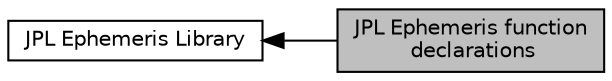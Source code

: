 digraph "JPL Ephemeris function declarations"
{
  edge [fontname="Helvetica",fontsize="10",labelfontname="Helvetica",labelfontsize="10"];
  node [fontname="Helvetica",fontsize="10",shape=record];
  rankdir=LR;
  Node1 [label="JPL Ephemeris Library",height=0.2,width=0.4,color="black", fillcolor="white", style="filled",URL="$group__jpleph.html"];
  Node0 [label="JPL Ephemeris function\l declarations",height=0.2,width=0.4,color="black", fillcolor="grey75", style="filled", fontcolor="black"];
  Node1->Node0 [shape=plaintext, dir="back", style="solid"];
}
